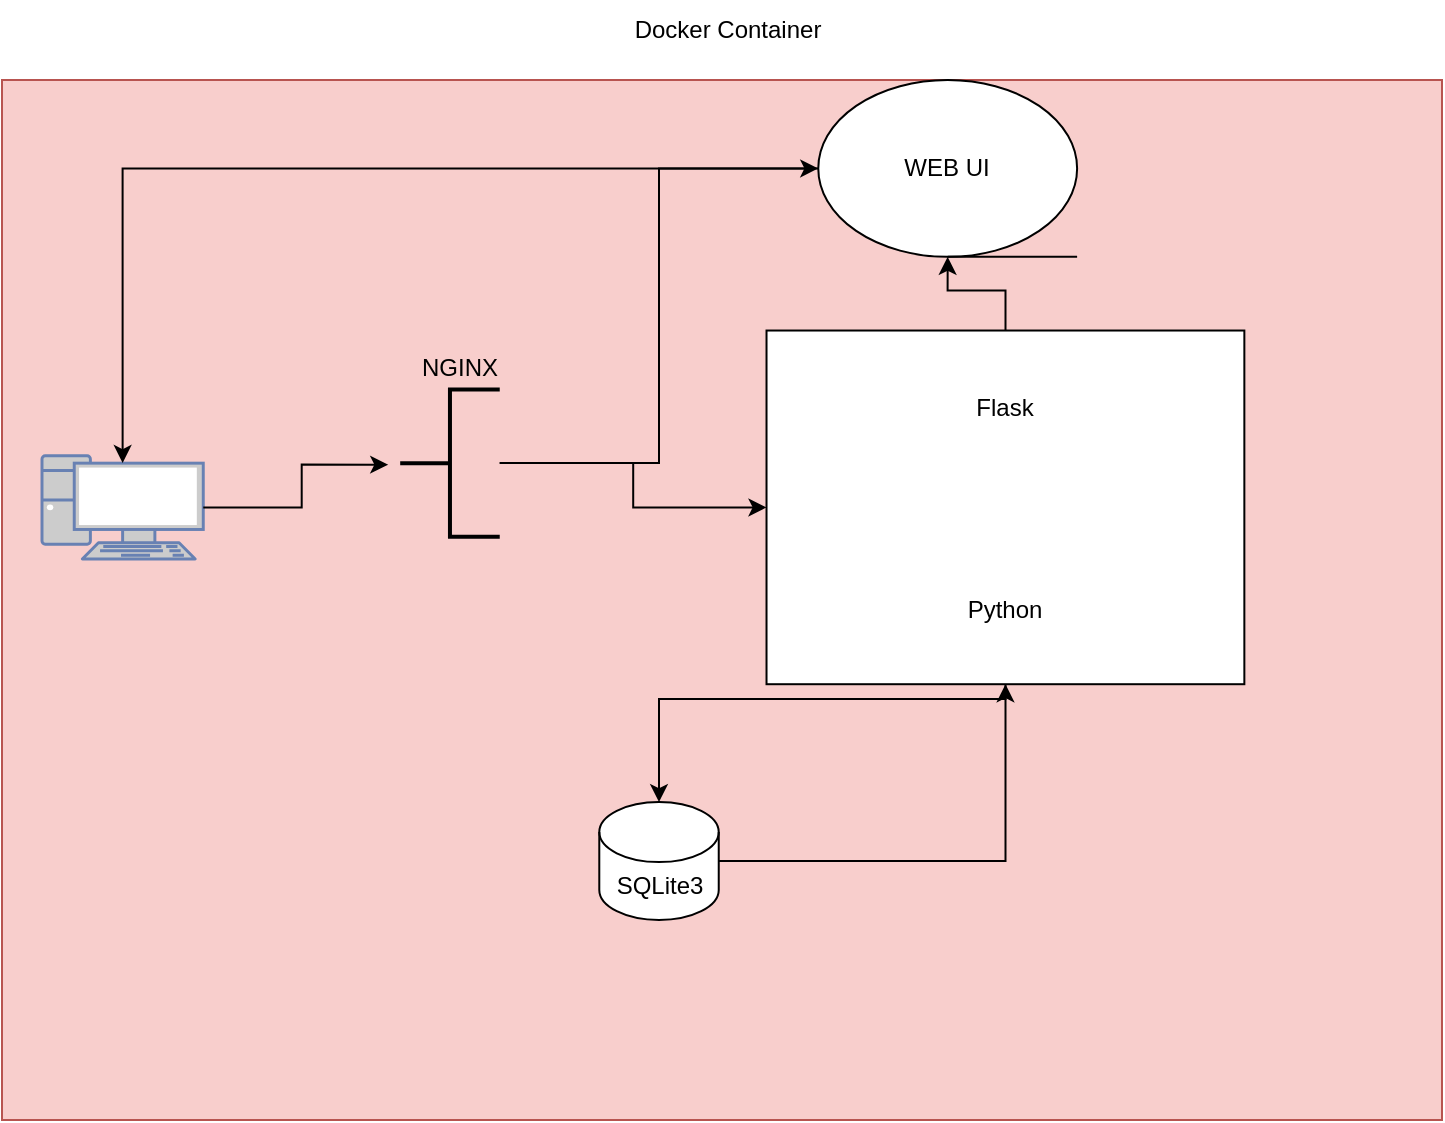 <mxfile version="24.2.1" type="device">
  <diagram name="Page-1" id="GAZlrUFMMbThsXB5GTQH">
    <mxGraphModel dx="1311" dy="713" grid="1" gridSize="10" guides="1" tooltips="1" connect="1" arrows="1" fold="1" page="1" pageScale="1" pageWidth="827" pageHeight="1169" math="0" shadow="0">
      <root>
        <mxCell id="0" />
        <mxCell id="1" parent="0" />
        <mxCell id="2nZiHcNUNVgVrItkQGZA-54" value="" style="group" vertex="1" connectable="0" parent="1">
          <mxGeometry x="50" y="50" width="720" height="560" as="geometry" />
        </mxCell>
        <mxCell id="2nZiHcNUNVgVrItkQGZA-51" value="" style="group;fillColor=#f8cecc;strokeColor=#b85450;" vertex="1" connectable="0" parent="2nZiHcNUNVgVrItkQGZA-54">
          <mxGeometry y="40" width="720" height="520" as="geometry" />
        </mxCell>
        <mxCell id="2nZiHcNUNVgVrItkQGZA-28" value="" style="fontColor=#0066CC;verticalAlign=top;verticalLabelPosition=bottom;labelPosition=center;align=center;html=1;outlineConnect=0;fillColor=#CCCCCC;strokeColor=#6881B3;gradientColor=none;gradientDirection=north;strokeWidth=2;shape=mxgraph.networks.pc;" vertex="1" parent="2nZiHcNUNVgVrItkQGZA-51">
          <mxGeometry x="20" y="187.894" width="80.633" height="51.579" as="geometry" />
        </mxCell>
        <mxCell id="2nZiHcNUNVgVrItkQGZA-37" style="edgeStyle=orthogonalEdgeStyle;rounded=0;orthogonalLoop=1;jettySize=auto;html=1;" edge="1" parent="2nZiHcNUNVgVrItkQGZA-51" source="2nZiHcNUNVgVrItkQGZA-29" target="2nZiHcNUNVgVrItkQGZA-31">
          <mxGeometry relative="1" as="geometry">
            <Array as="points">
              <mxPoint x="501.719" y="309.474" />
              <mxPoint x="328.507" y="309.474" />
            </Array>
          </mxGeometry>
        </mxCell>
        <mxCell id="2nZiHcNUNVgVrItkQGZA-44" value="" style="edgeStyle=orthogonalEdgeStyle;rounded=0;orthogonalLoop=1;jettySize=auto;html=1;" edge="1" parent="2nZiHcNUNVgVrItkQGZA-51" source="2nZiHcNUNVgVrItkQGZA-29" target="2nZiHcNUNVgVrItkQGZA-40">
          <mxGeometry relative="1" as="geometry" />
        </mxCell>
        <mxCell id="2nZiHcNUNVgVrItkQGZA-29" value="Flask&lt;div&gt;&lt;br&gt;&lt;/div&gt;&lt;div&gt;&lt;br&gt;&lt;/div&gt;&lt;div&gt;&lt;br&gt;&lt;/div&gt;&lt;div&gt;&lt;br&gt;&lt;/div&gt;&lt;div&gt;&lt;br&gt;&lt;/div&gt;&lt;div&gt;&lt;br&gt;&lt;/div&gt;&lt;div&gt;Python&lt;/div&gt;" style="rounded=0;whiteSpace=wrap;html=1;" vertex="1" parent="2nZiHcNUNVgVrItkQGZA-51">
          <mxGeometry x="382.262" y="125.263" width="238.914" height="176.842" as="geometry" />
        </mxCell>
        <mxCell id="2nZiHcNUNVgVrItkQGZA-39" style="edgeStyle=orthogonalEdgeStyle;rounded=0;orthogonalLoop=1;jettySize=auto;html=1;" edge="1" parent="2nZiHcNUNVgVrItkQGZA-51" source="2nZiHcNUNVgVrItkQGZA-31" target="2nZiHcNUNVgVrItkQGZA-29">
          <mxGeometry relative="1" as="geometry" />
        </mxCell>
        <mxCell id="2nZiHcNUNVgVrItkQGZA-31" value="SQLite3" style="shape=cylinder3;whiteSpace=wrap;html=1;boundedLbl=1;backgroundOutline=1;size=15;" vertex="1" parent="2nZiHcNUNVgVrItkQGZA-51">
          <mxGeometry x="298.643" y="361.053" width="59.729" height="58.947" as="geometry" />
        </mxCell>
        <mxCell id="2nZiHcNUNVgVrItkQGZA-40" value="WEB UI" style="shape=tapeData;whiteSpace=wrap;html=1;perimeter=ellipsePerimeter;" vertex="1" parent="2nZiHcNUNVgVrItkQGZA-51">
          <mxGeometry x="408.145" width="129.412" height="88.421" as="geometry" />
        </mxCell>
        <mxCell id="2nZiHcNUNVgVrItkQGZA-45" style="edgeStyle=orthogonalEdgeStyle;rounded=0;orthogonalLoop=1;jettySize=auto;html=1;entryX=0.5;entryY=0.07;entryDx=0;entryDy=0;entryPerimeter=0;" edge="1" parent="2nZiHcNUNVgVrItkQGZA-51" source="2nZiHcNUNVgVrItkQGZA-40" target="2nZiHcNUNVgVrItkQGZA-28">
          <mxGeometry relative="1" as="geometry" />
        </mxCell>
        <mxCell id="2nZiHcNUNVgVrItkQGZA-48" style="edgeStyle=orthogonalEdgeStyle;rounded=0;orthogonalLoop=1;jettySize=auto;html=1;entryX=0;entryY=0.5;entryDx=0;entryDy=0;" edge="1" parent="2nZiHcNUNVgVrItkQGZA-51" source="2nZiHcNUNVgVrItkQGZA-46" target="2nZiHcNUNVgVrItkQGZA-40">
          <mxGeometry relative="1" as="geometry" />
        </mxCell>
        <mxCell id="2nZiHcNUNVgVrItkQGZA-49" style="edgeStyle=orthogonalEdgeStyle;rounded=0;orthogonalLoop=1;jettySize=auto;html=1;" edge="1" parent="2nZiHcNUNVgVrItkQGZA-51" source="2nZiHcNUNVgVrItkQGZA-46" target="2nZiHcNUNVgVrItkQGZA-29">
          <mxGeometry relative="1" as="geometry" />
        </mxCell>
        <mxCell id="2nZiHcNUNVgVrItkQGZA-46" value="" style="strokeWidth=2;html=1;shape=mxgraph.flowchart.annotation_2;align=left;labelPosition=right;pointerEvents=1;" vertex="1" parent="2nZiHcNUNVgVrItkQGZA-51">
          <mxGeometry x="199.095" y="154.737" width="49.774" height="73.684" as="geometry" />
        </mxCell>
        <mxCell id="2nZiHcNUNVgVrItkQGZA-47" style="edgeStyle=orthogonalEdgeStyle;rounded=0;orthogonalLoop=1;jettySize=auto;html=1;entryX=-0.12;entryY=0.51;entryDx=0;entryDy=0;entryPerimeter=0;" edge="1" parent="2nZiHcNUNVgVrItkQGZA-51" source="2nZiHcNUNVgVrItkQGZA-28" target="2nZiHcNUNVgVrItkQGZA-46">
          <mxGeometry relative="1" as="geometry" />
        </mxCell>
        <mxCell id="2nZiHcNUNVgVrItkQGZA-50" value="NGINX" style="text;strokeColor=none;align=center;fillColor=none;html=1;verticalAlign=middle;whiteSpace=wrap;rounded=0;" vertex="1" parent="2nZiHcNUNVgVrItkQGZA-51">
          <mxGeometry x="199.095" y="132.632" width="59.729" height="22.105" as="geometry" />
        </mxCell>
        <mxCell id="2nZiHcNUNVgVrItkQGZA-53" value="Docker Container" style="text;strokeColor=none;align=center;fillColor=none;html=1;verticalAlign=middle;whiteSpace=wrap;rounded=0;" vertex="1" parent="2nZiHcNUNVgVrItkQGZA-54">
          <mxGeometry x="298" width="130" height="30" as="geometry" />
        </mxCell>
      </root>
    </mxGraphModel>
  </diagram>
</mxfile>
